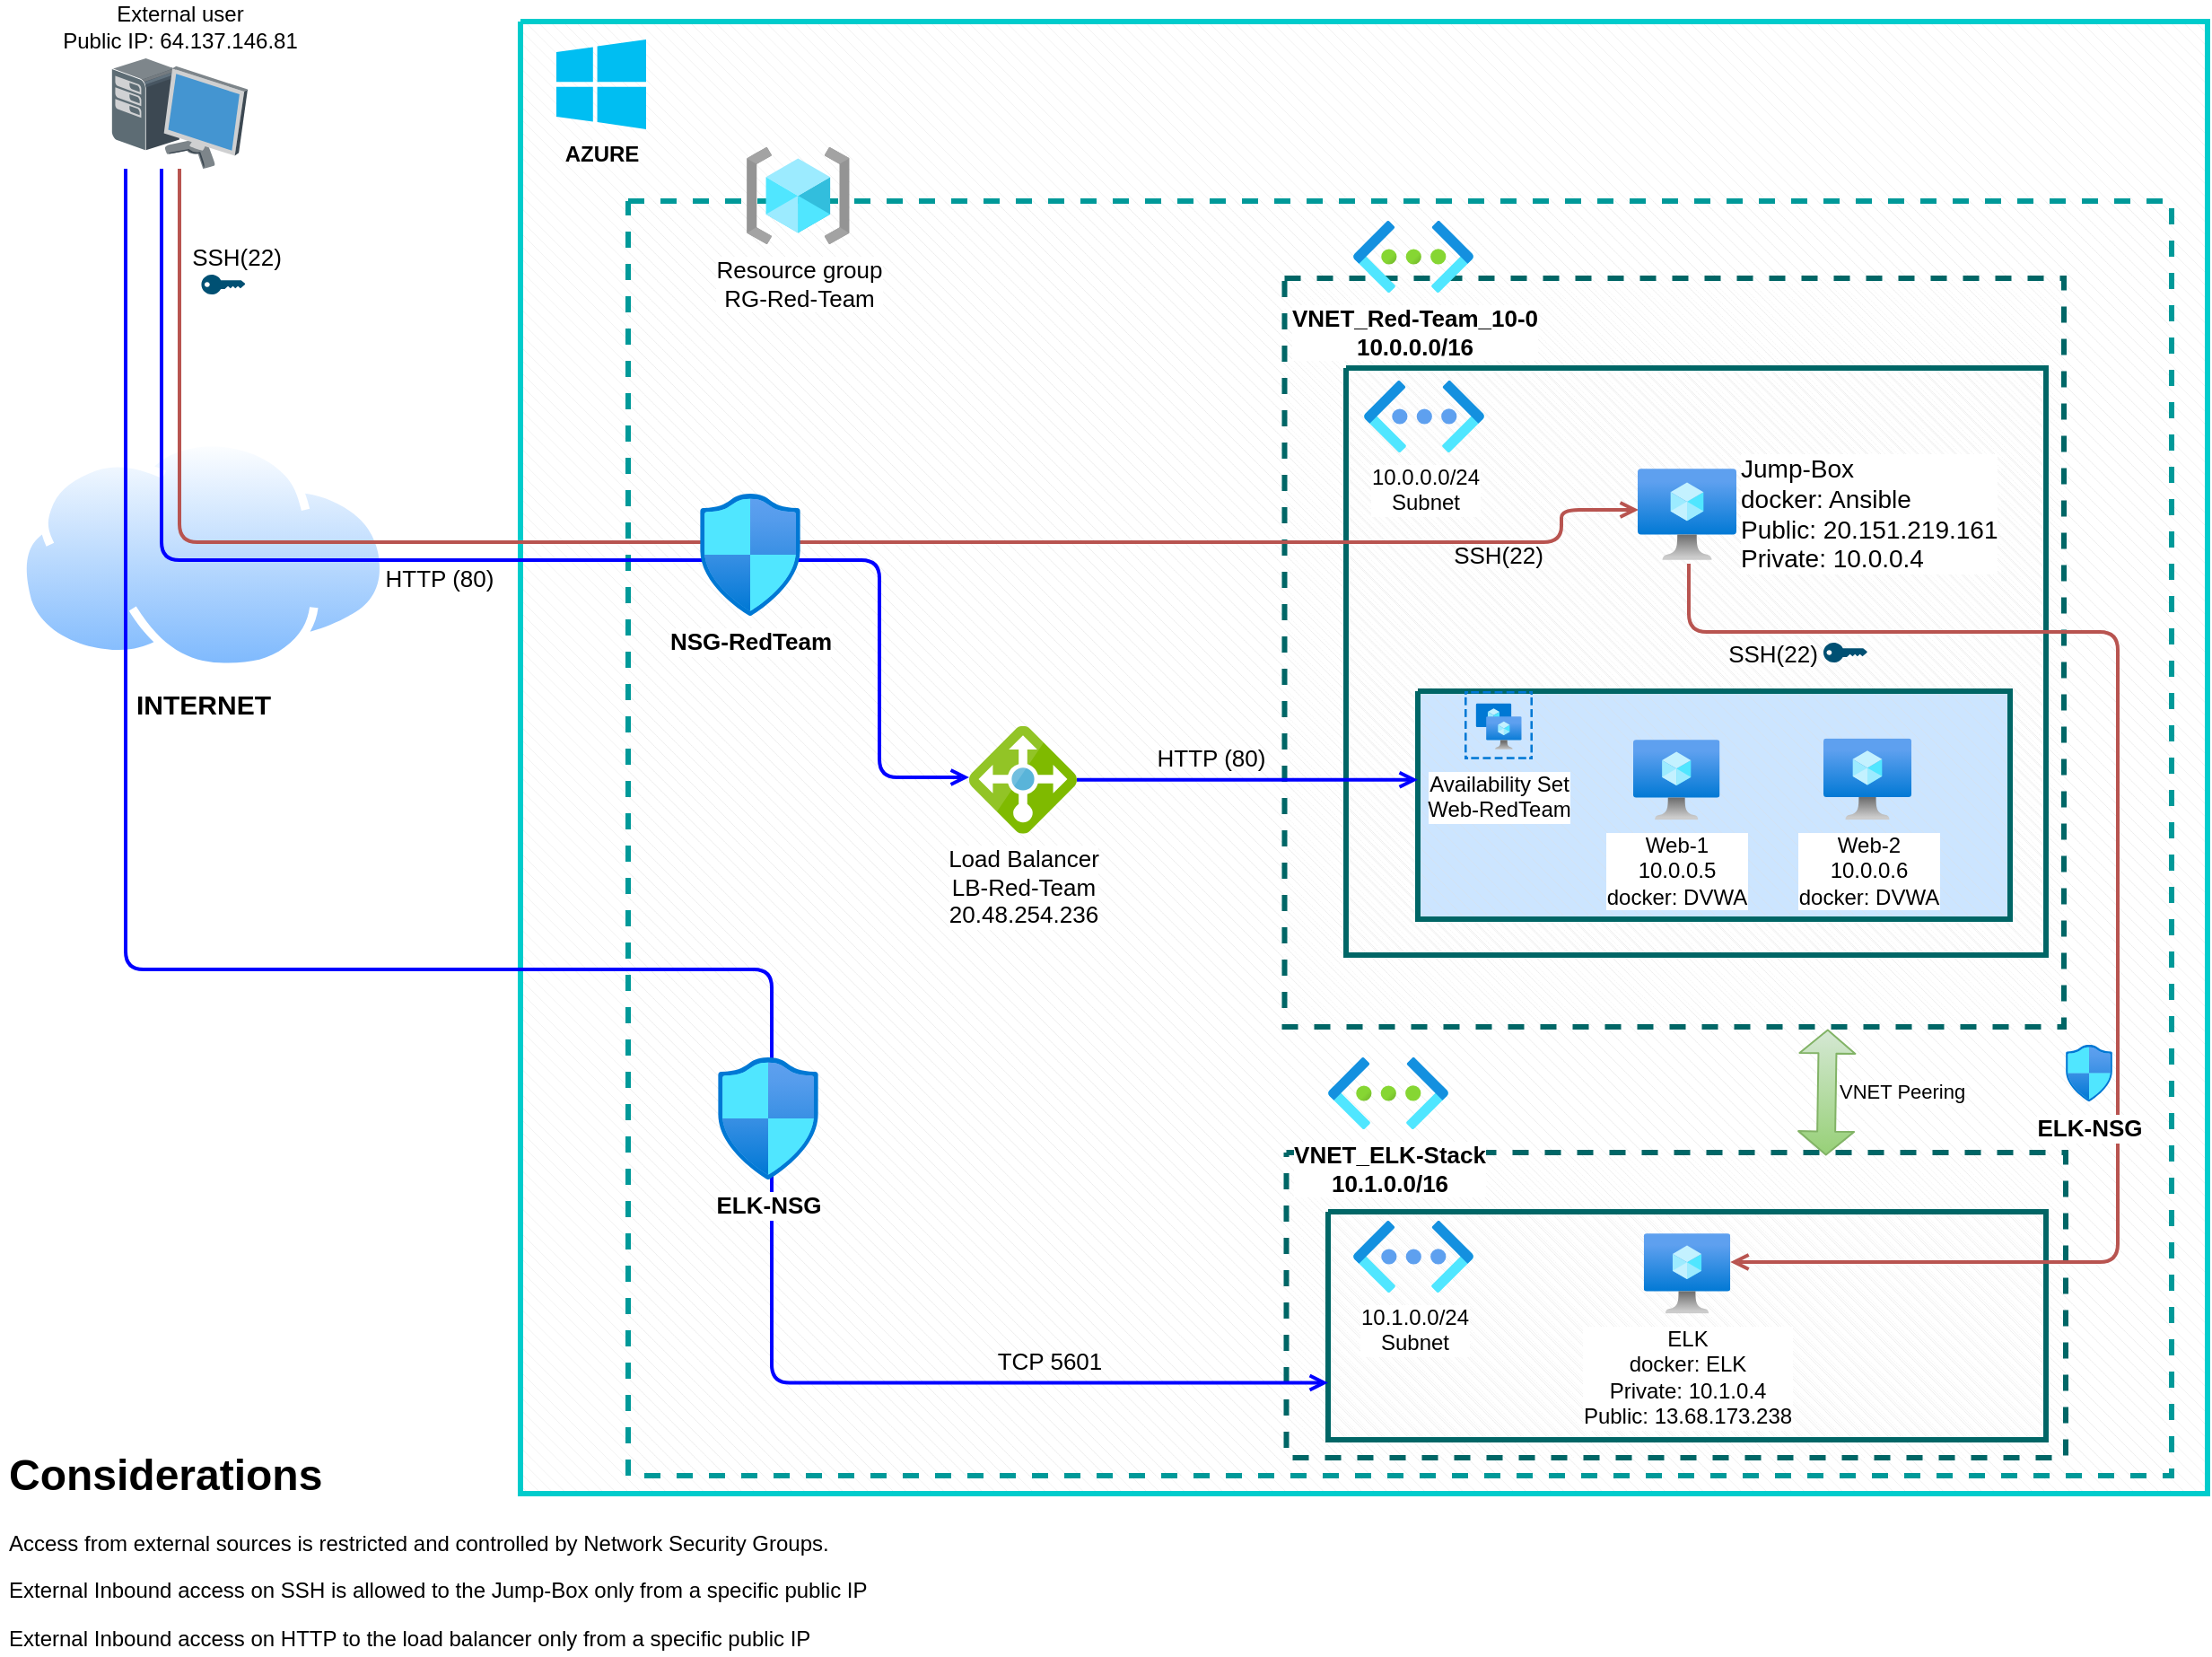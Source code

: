 <mxfile version="15.2.7" type="device"><diagram id="K6EYUYJ3dUYSMJFEEXkS" name="Page-1"><mxGraphModel dx="1086" dy="816" grid="1" gridSize="10" guides="1" tooltips="1" connect="1" arrows="1" fold="1" page="1" pageScale="1" pageWidth="1390" pageHeight="980" math="0" shadow="0"><root><mxCell id="0"/><mxCell id="1" parent="0"/><mxCell id="g04bjrc9qfqdScsjlbRk-16" value="" style="verticalLabelPosition=bottom;verticalAlign=top;html=1;shape=mxgraph.basic.patternFillRect;fillStyle=diagRev;step=5;fillStrokeWidth=0.2;fillStrokeColor=#dddddd;fillColor=none;strokeColor=#00CCCC;strokeWidth=3;" parent="1" vertex="1"><mxGeometry x="300" y="50" width="940" height="820" as="geometry"/></mxCell><mxCell id="g04bjrc9qfqdScsjlbRk-22" value="" style="verticalLabelPosition=bottom;verticalAlign=top;html=1;shape=mxgraph.basic.patternFillRect;fillStyle=diagRev;step=5;fillStrokeWidth=0.2;fillStrokeColor=#dddddd;fillColor=none;strokeColor=#009999;strokeWidth=3;dashed=1;" parent="1" vertex="1"><mxGeometry x="360" y="150" width="860" height="710" as="geometry"/></mxCell><mxCell id="g04bjrc9qfqdScsjlbRk-23" value="" style="verticalLabelPosition=bottom;verticalAlign=top;html=1;shape=mxgraph.basic.patternFillRect;fillStyle=diagRev;step=5;fillStrokeWidth=0.2;fillStrokeColor=#dddddd;fillColor=none;strokeColor=#006666;strokeWidth=3;dashed=1;fontStyle=1" parent="1" vertex="1"><mxGeometry x="725.75" y="193" width="434.25" height="417" as="geometry"/></mxCell><mxCell id="g04bjrc9qfqdScsjlbRk-24" value="" style="verticalLabelPosition=bottom;verticalAlign=top;html=1;shape=mxgraph.basic.patternFillRect;fillStyle=diagRev;step=5;fillStrokeWidth=0.2;fillStrokeColor=#dddddd;fillColor=none;strokeColor=#006666;strokeWidth=3;fontStyle=1" parent="1" vertex="1"><mxGeometry x="760" y="243" width="390" height="327" as="geometry"/></mxCell><mxCell id="g04bjrc9qfqdScsjlbRk-4" value="Load Balancer&lt;br style=&quot;font-size: 13px;&quot;&gt;LB-Red-Team&lt;br style=&quot;font-size: 13px;&quot;&gt;20.48.254.236" style="sketch=0;aspect=fixed;html=1;points=[];align=center;image;fontSize=13;image=img/lib/mscae/Load_Balancer_feature.svg;" parent="1" vertex="1"><mxGeometry x="550" y="442.36" width="60" height="60" as="geometry"/></mxCell><mxCell id="g04bjrc9qfqdScsjlbRk-6" value="VNET_Red-Team_10-0&lt;br style=&quot;font-size: 13px;&quot;&gt;10.0.0.0/16" style="aspect=fixed;html=1;points=[];align=center;image;fontSize=13;image=img/lib/azure2/networking/Virtual_Networks.svg;fontStyle=1" parent="1" vertex="1"><mxGeometry x="764" y="161" width="67" height="40" as="geometry"/></mxCell><mxCell id="g04bjrc9qfqdScsjlbRk-15" value="10.0.0.0/24&lt;br&gt;Subnet" style="aspect=fixed;html=1;points=[];align=center;image;fontSize=12;image=img/lib/azure2/networking/Virtual_Networks_Classic.svg;" parent="1" vertex="1"><mxGeometry x="770" y="250" width="67" height="40" as="geometry"/></mxCell><mxCell id="g04bjrc9qfqdScsjlbRk-18" value="&lt;h1&gt;Considerations&lt;/h1&gt;&lt;p&gt;Access from external sources is restricted and controlled by Network Security Groups.&lt;/p&gt;&lt;p&gt;External Inbound access on SSH is allowed to the Jump-Box only from a specific public IP&lt;/p&gt;&lt;p&gt;External Inbound access on HTTP to the load balancer&amp;nbsp;only from a specific&amp;nbsp;public IP&lt;/p&gt;" style="text;html=1;strokeColor=none;fillColor=none;spacing=5;spacingTop=-20;whiteSpace=wrap;overflow=hidden;rounded=0;dashed=1;" parent="1" vertex="1"><mxGeometry x="10" y="840" width="520" height="120" as="geometry"/></mxCell><mxCell id="g04bjrc9qfqdScsjlbRk-19" value="INTERNET" style="aspect=fixed;perimeter=ellipsePerimeter;html=1;align=center;shadow=0;dashed=0;spacingTop=3;image;image=img/lib/active_directory/internet_cloud.svg;strokeWidth=3;fontSize=15;fontStyle=1" parent="1" vertex="1"><mxGeometry x="20" y="282" width="206.35" height="130" as="geometry"/></mxCell><mxCell id="g04bjrc9qfqdScsjlbRk-20" value="External user&lt;br&gt;Public IP: 64.137.146.81" style="shadow=0;dashed=0;html=1;labelPosition=center;verticalLabelPosition=top;verticalAlign=bottom;align=center;outlineConnect=0;shape=mxgraph.veeam.3d.workstation;" parent="1" vertex="1"><mxGeometry x="72" y="70" width="76" height="62" as="geometry"/></mxCell><mxCell id="g04bjrc9qfqdScsjlbRk-21" value="AZURE" style="verticalLabelPosition=bottom;html=1;verticalAlign=top;align=center;strokeColor=none;fillColor=#00BEF2;shape=mxgraph.azure.azure_instance;dashed=1;fontStyle=1" parent="1" vertex="1"><mxGeometry x="320" y="60" width="50" height="50" as="geometry"/></mxCell><mxCell id="g04bjrc9qfqdScsjlbRk-10" value="Resource group&lt;br style=&quot;font-size: 13px;&quot;&gt;RG-Red-Team" style="aspect=fixed;html=1;points=[];align=center;image;fontSize=13;image=img/lib/azure2/general/Resource_Groups.svg;" parent="1" vertex="1"><mxGeometry x="426" y="120" width="57.38" height="54" as="geometry"/></mxCell><mxCell id="g04bjrc9qfqdScsjlbRk-25" value="" style="verticalLabelPosition=bottom;verticalAlign=top;html=1;shape=mxgraph.basic.patternFillRect;fillStyle=diagRev;step=5;fillStrokeWidth=0.2;fillStrokeColor=#dddddd;fillColor=#CCE5FF;strokeColor=#006666;strokeWidth=3;" parent="1" vertex="1"><mxGeometry x="800" y="423" width="330" height="127" as="geometry"/></mxCell><mxCell id="g04bjrc9qfqdScsjlbRk-8" value="Web-1&lt;br&gt;10.0.0.5&lt;br&gt;docker: DVWA" style="aspect=fixed;html=1;points=[];align=center;image;fontSize=12;image=img/lib/azure2/compute/Virtual_Machine.svg;" parent="1" vertex="1"><mxGeometry x="920" y="450" width="48.22" height="44.72" as="geometry"/></mxCell><mxCell id="g04bjrc9qfqdScsjlbRk-11" value="Web-2&lt;br&gt;10.0.0.6&lt;br&gt;docker: DVWA" style="aspect=fixed;html=1;points=[];align=center;image;fontSize=12;image=img/lib/azure2/compute/Virtual_Machine.svg;" parent="1" vertex="1"><mxGeometry x="1026" y="449.27" width="49" height="45.45" as="geometry"/></mxCell><mxCell id="g04bjrc9qfqdScsjlbRk-26" value="Availability Set&lt;br&gt;Web-RedTeam" style="aspect=fixed;html=1;points=[];align=center;image;fontSize=12;image=img/lib/azure2/compute/Availability_Sets.svg;strokeColor=#006666;strokeWidth=3;fillColor=none;" parent="1" vertex="1"><mxGeometry x="826" y="423" width="38" height="38" as="geometry"/></mxCell><mxCell id="g04bjrc9qfqdScsjlbRk-28" value="" style="edgeStyle=segmentEdgeStyle;endArrow=open;html=1;fontSize=13;strokeColor=#b85450;endFill=0;strokeWidth=2;entryX=0.009;entryY=0.451;entryDx=0;entryDy=0;entryPerimeter=0;fillColor=#f8cecc;" parent="1" source="g04bjrc9qfqdScsjlbRk-20" target="g04bjrc9qfqdScsjlbRk-2" edge="1"><mxGeometry width="50" height="50" relative="1" as="geometry"><mxPoint x="320" y="600" as="sourcePoint"/><mxPoint x="1050" y="356" as="targetPoint"/><Array as="points"><mxPoint x="110" y="340"/><mxPoint x="880" y="340"/><mxPoint x="880" y="322"/></Array></mxGeometry></mxCell><mxCell id="g04bjrc9qfqdScsjlbRk-2" value="&lt;font style=&quot;font-size: 14px&quot;&gt;Jump-Box&lt;br&gt;docker: Ansible&lt;br&gt;&lt;span style=&quot;font-family: &amp;#34;az_ea_font&amp;#34; , &amp;#34;segoe ui&amp;#34; , &amp;#34;az_font&amp;#34; , , , &amp;#34;blinkmacsystemfont&amp;#34; , &amp;#34;roboto&amp;#34; , &amp;#34;oxygen&amp;#34; , &amp;#34;ubuntu&amp;#34; , &amp;#34;cantarell&amp;#34; , &amp;#34;open sans&amp;#34; , &amp;#34;helvetica neue&amp;#34; , sans-serif&quot;&gt;&lt;font style=&quot;font-size: 14px&quot;&gt;Public: 20.151.219.161&lt;/font&gt;&lt;/span&gt;&lt;br&gt;Private: 10.0.0.4&lt;/font&gt;" style="aspect=fixed;html=1;points=[];align=left;image;fontSize=14;image=img/lib/azure2/compute/Virtual_Machine.svg;textDirection=ltr;labelPosition=right;verticalLabelPosition=middle;verticalAlign=middle;" parent="1" vertex="1"><mxGeometry x="922.5" y="298.99" width="55" height="51.01" as="geometry"/></mxCell><mxCell id="g04bjrc9qfqdScsjlbRk-29" value="SSH(22)" style="text;html=1;strokeColor=none;fillColor=none;align=center;verticalAlign=middle;whiteSpace=wrap;rounded=0;fontSize=13;" parent="1" vertex="1"><mxGeometry x="122.22" y="171" width="40" height="20" as="geometry"/></mxCell><mxCell id="g04bjrc9qfqdScsjlbRk-30" value="" style="points=[[0,0.5,0],[0.24,0,0],[0.5,0.28,0],[0.995,0.475,0],[0.5,0.72,0],[0.24,1,0]];verticalLabelPosition=bottom;sketch=0;html=1;verticalAlign=top;aspect=fixed;align=center;pointerEvents=1;shape=mxgraph.cisco19.key;fillColor=#005073;strokeColor=none;fontSize=13;" parent="1" vertex="1"><mxGeometry x="122.22" y="191" width="24.44" height="11" as="geometry"/></mxCell><mxCell id="g04bjrc9qfqdScsjlbRk-31" value="" style="edgeStyle=segmentEdgeStyle;endArrow=open;html=1;fontSize=13;strokeColor=#0000FF;endFill=0;strokeWidth=2;" parent="1" source="g04bjrc9qfqdScsjlbRk-20" target="g04bjrc9qfqdScsjlbRk-4" edge="1"><mxGeometry width="50" height="50" relative="1" as="geometry"><mxPoint x="60" y="310" as="sourcePoint"/><mxPoint x="785" y="430" as="targetPoint"/><Array as="points"><mxPoint x="100" y="350"/><mxPoint x="500" y="350"/><mxPoint x="500" y="471"/></Array></mxGeometry></mxCell><mxCell id="g04bjrc9qfqdScsjlbRk-32" value="" style="edgeStyle=segmentEdgeStyle;endArrow=open;html=1;fontSize=13;strokeColor=#0000FF;endFill=0;strokeWidth=2;" parent="1" source="g04bjrc9qfqdScsjlbRk-4" edge="1"><mxGeometry width="50" height="50" relative="1" as="geometry"><mxPoint x="690" y="471.65" as="sourcePoint"/><mxPoint x="800" y="471.65" as="targetPoint"/><Array as="points"/></mxGeometry></mxCell><mxCell id="g04bjrc9qfqdScsjlbRk-33" value="SSH(22)" style="text;html=1;strokeColor=none;fillColor=none;align=center;verticalAlign=middle;whiteSpace=wrap;rounded=0;fontSize=13;" parent="1" vertex="1"><mxGeometry x="825" y="337" width="40" height="20" as="geometry"/></mxCell><mxCell id="g04bjrc9qfqdScsjlbRk-34" value="HTTP (80)" style="text;html=1;strokeColor=none;fillColor=none;align=center;verticalAlign=middle;whiteSpace=wrap;rounded=0;fontSize=13;" parent="1" vertex="1"><mxGeometry x="220" y="350" width="70" height="20" as="geometry"/></mxCell><mxCell id="g04bjrc9qfqdScsjlbRk-35" value="HTTP (80)" style="text;html=1;strokeColor=none;fillColor=none;align=center;verticalAlign=middle;whiteSpace=wrap;rounded=0;fontSize=13;" parent="1" vertex="1"><mxGeometry x="650" y="450" width="70" height="20" as="geometry"/></mxCell><mxCell id="hj1NeTBUjp4XWMn8x8Xk-1" value="" style="verticalLabelPosition=bottom;verticalAlign=top;html=1;shape=mxgraph.basic.patternFillRect;fillStyle=diagRev;step=5;fillStrokeWidth=0.2;fillStrokeColor=#dddddd;fillColor=none;strokeColor=#006666;strokeWidth=3;dashed=1;fontStyle=1" parent="1" vertex="1"><mxGeometry x="726.75" y="680" width="434.25" height="170" as="geometry"/></mxCell><mxCell id="hj1NeTBUjp4XWMn8x8Xk-2" value="VNET_ELK-Stack&lt;br style=&quot;font-size: 13px&quot;&gt;10.1.0.0/16" style="aspect=fixed;html=1;points=[];align=center;image;fontSize=13;image=img/lib/azure2/networking/Virtual_Networks.svg;fontStyle=1" parent="1" vertex="1"><mxGeometry x="750" y="627" width="67" height="40" as="geometry"/></mxCell><mxCell id="hj1NeTBUjp4XWMn8x8Xk-5" value="" style="verticalLabelPosition=bottom;verticalAlign=top;html=1;shape=mxgraph.basic.patternFillRect;fillStyle=diagRev;step=5;fillStrokeWidth=0.2;fillStrokeColor=#dddddd;fillColor=none;strokeColor=#006666;strokeWidth=3;fontStyle=1" parent="1" vertex="1"><mxGeometry x="750" y="713" width="400" height="127" as="geometry"/></mxCell><mxCell id="hj1NeTBUjp4XWMn8x8Xk-7" value="" style="edgeStyle=segmentEdgeStyle;endArrow=open;html=1;fontSize=13;strokeColor=#0000FF;endFill=0;strokeWidth=2;entryX=0;entryY=0.75;entryDx=0;entryDy=0;entryPerimeter=0;" parent="1" source="g04bjrc9qfqdScsjlbRk-20" target="hj1NeTBUjp4XWMn8x8Xk-5" edge="1"><mxGeometry width="50" height="50" relative="1" as="geometry"><mxPoint x="80.059" y="360" as="sourcePoint"/><mxPoint x="530" y="699" as="targetPoint"/><Array as="points"><mxPoint x="80" y="578"/><mxPoint x="440" y="578"/><mxPoint x="440" y="808"/></Array></mxGeometry></mxCell><mxCell id="hj1NeTBUjp4XWMn8x8Xk-8" value="TCP 5601" style="text;html=1;strokeColor=none;fillColor=none;align=center;verticalAlign=middle;whiteSpace=wrap;rounded=0;fontSize=13;" parent="1" vertex="1"><mxGeometry x="560" y="786.36" width="70" height="20" as="geometry"/></mxCell><mxCell id="hj1NeTBUjp4XWMn8x8Xk-4" value="ELK-NSG" style="aspect=fixed;html=1;points=[];align=center;image;fontSize=13;image=img/lib/azure2/networking/Network_Security_Groups.svg;fontStyle=1" parent="1" vertex="1"><mxGeometry x="410" y="627" width="56.0" height="68" as="geometry"/></mxCell><mxCell id="g04bjrc9qfqdScsjlbRk-7" value="NSG-RedTeam" style="aspect=fixed;html=1;points=[];align=center;image;fontSize=13;image=img/lib/azure2/networking/Network_Security_Groups.svg;fontStyle=1" parent="1" vertex="1"><mxGeometry x="400" y="313" width="56.0" height="68" as="geometry"/></mxCell><mxCell id="hj1NeTBUjp4XWMn8x8Xk-6" value="ELK&lt;br&gt;docker: ELK&lt;br&gt;Private: 10.1.0.4&lt;br&gt;Public:&amp;nbsp;&lt;span style=&quot;font-family: &amp;#34;az_ea_font&amp;#34; , &amp;#34;segoe ui&amp;#34; , &amp;#34;az_font&amp;#34; , , , &amp;#34;blinkmacsystemfont&amp;#34; , &amp;#34;roboto&amp;#34; , &amp;#34;oxygen&amp;#34; , &amp;#34;ubuntu&amp;#34; , &amp;#34;cantarell&amp;#34; , &amp;#34;open sans&amp;#34; , &amp;#34;helvetica neue&amp;#34; , sans-serif&quot;&gt;13.68.173.238&lt;/span&gt;" style="aspect=fixed;html=1;points=[];align=center;image;fontSize=12;image=img/lib/azure2/compute/Virtual_Machine.svg;" parent="1" vertex="1"><mxGeometry x="925.89" y="725" width="48.22" height="44.72" as="geometry"/></mxCell><mxCell id="hj1NeTBUjp4XWMn8x8Xk-3" value="10.1.0.0/24&lt;br&gt;Subnet" style="aspect=fixed;html=1;points=[];align=center;image;fontSize=12;image=img/lib/azure2/networking/Virtual_Networks_Classic.svg;" parent="1" vertex="1"><mxGeometry x="764" y="718" width="67" height="40" as="geometry"/></mxCell><mxCell id="hj1NeTBUjp4XWMn8x8Xk-9" value="VNET Peering" style="shape=flexArrow;endArrow=classic;startArrow=classic;html=1;exitX=0.776;exitY=0.749;exitDx=0;exitDy=0;exitPerimeter=0;entryX=0.697;entryY=1.003;entryDx=0;entryDy=0;entryPerimeter=0;endSize=4;startSize=4;strokeWidth=1;fillColor=#d5e8d4;strokeColor=#82b366;labelPosition=right;verticalLabelPosition=middle;align=left;verticalAlign=middle;gradientColor=#97d077;spacingLeft=5;" parent="1" source="g04bjrc9qfqdScsjlbRk-22" target="g04bjrc9qfqdScsjlbRk-23" edge="1"><mxGeometry width="100" height="100" relative="1" as="geometry"><mxPoint x="650" y="630" as="sourcePoint"/><mxPoint x="750" y="530" as="targetPoint"/></mxGeometry></mxCell><mxCell id="s5rd4N-qt_5UTbmLcxza-1" value="" style="edgeStyle=segmentEdgeStyle;endArrow=open;html=1;fontSize=13;strokeColor=#b85450;endFill=0;strokeWidth=2;exitX=0.518;exitY=1.039;exitDx=0;exitDy=0;exitPerimeter=0;fillColor=#f8cecc;" edge="1" parent="1" source="g04bjrc9qfqdScsjlbRk-2" target="hj1NeTBUjp4XWMn8x8Xk-6"><mxGeometry width="50" height="50" relative="1" as="geometry"><mxPoint x="620" y="482.4" as="sourcePoint"/><mxPoint x="810" y="481.65" as="targetPoint"/><Array as="points"><mxPoint x="951" y="390"/><mxPoint x="1190" y="390"/><mxPoint x="1190" y="741"/></Array></mxGeometry></mxCell><mxCell id="s5rd4N-qt_5UTbmLcxza-2" value="ELK-NSG" style="aspect=fixed;html=1;points=[];align=center;image;fontSize=13;image=img/lib/azure2/networking/Network_Security_Groups.svg;fontStyle=1" vertex="1" parent="1"><mxGeometry x="1161" y="620" width="26" height="31.57" as="geometry"/></mxCell><mxCell id="s5rd4N-qt_5UTbmLcxza-4" value="SSH(22)" style="text;html=1;strokeColor=none;fillColor=none;align=center;verticalAlign=middle;whiteSpace=wrap;rounded=0;fontSize=13;" vertex="1" parent="1"><mxGeometry x="977.5" y="391.5" width="40" height="20" as="geometry"/></mxCell><mxCell id="s5rd4N-qt_5UTbmLcxza-5" value="" style="points=[[0,0.5,0],[0.24,0,0],[0.5,0.28,0],[0.995,0.475,0],[0.5,0.72,0],[0.24,1,0]];verticalLabelPosition=bottom;sketch=0;html=1;verticalAlign=top;aspect=fixed;align=center;pointerEvents=1;shape=mxgraph.cisco19.key;fillColor=#005073;strokeColor=none;fontSize=13;" vertex="1" parent="1"><mxGeometry x="1026" y="396" width="24.44" height="11" as="geometry"/></mxCell></root></mxGraphModel></diagram></mxfile>